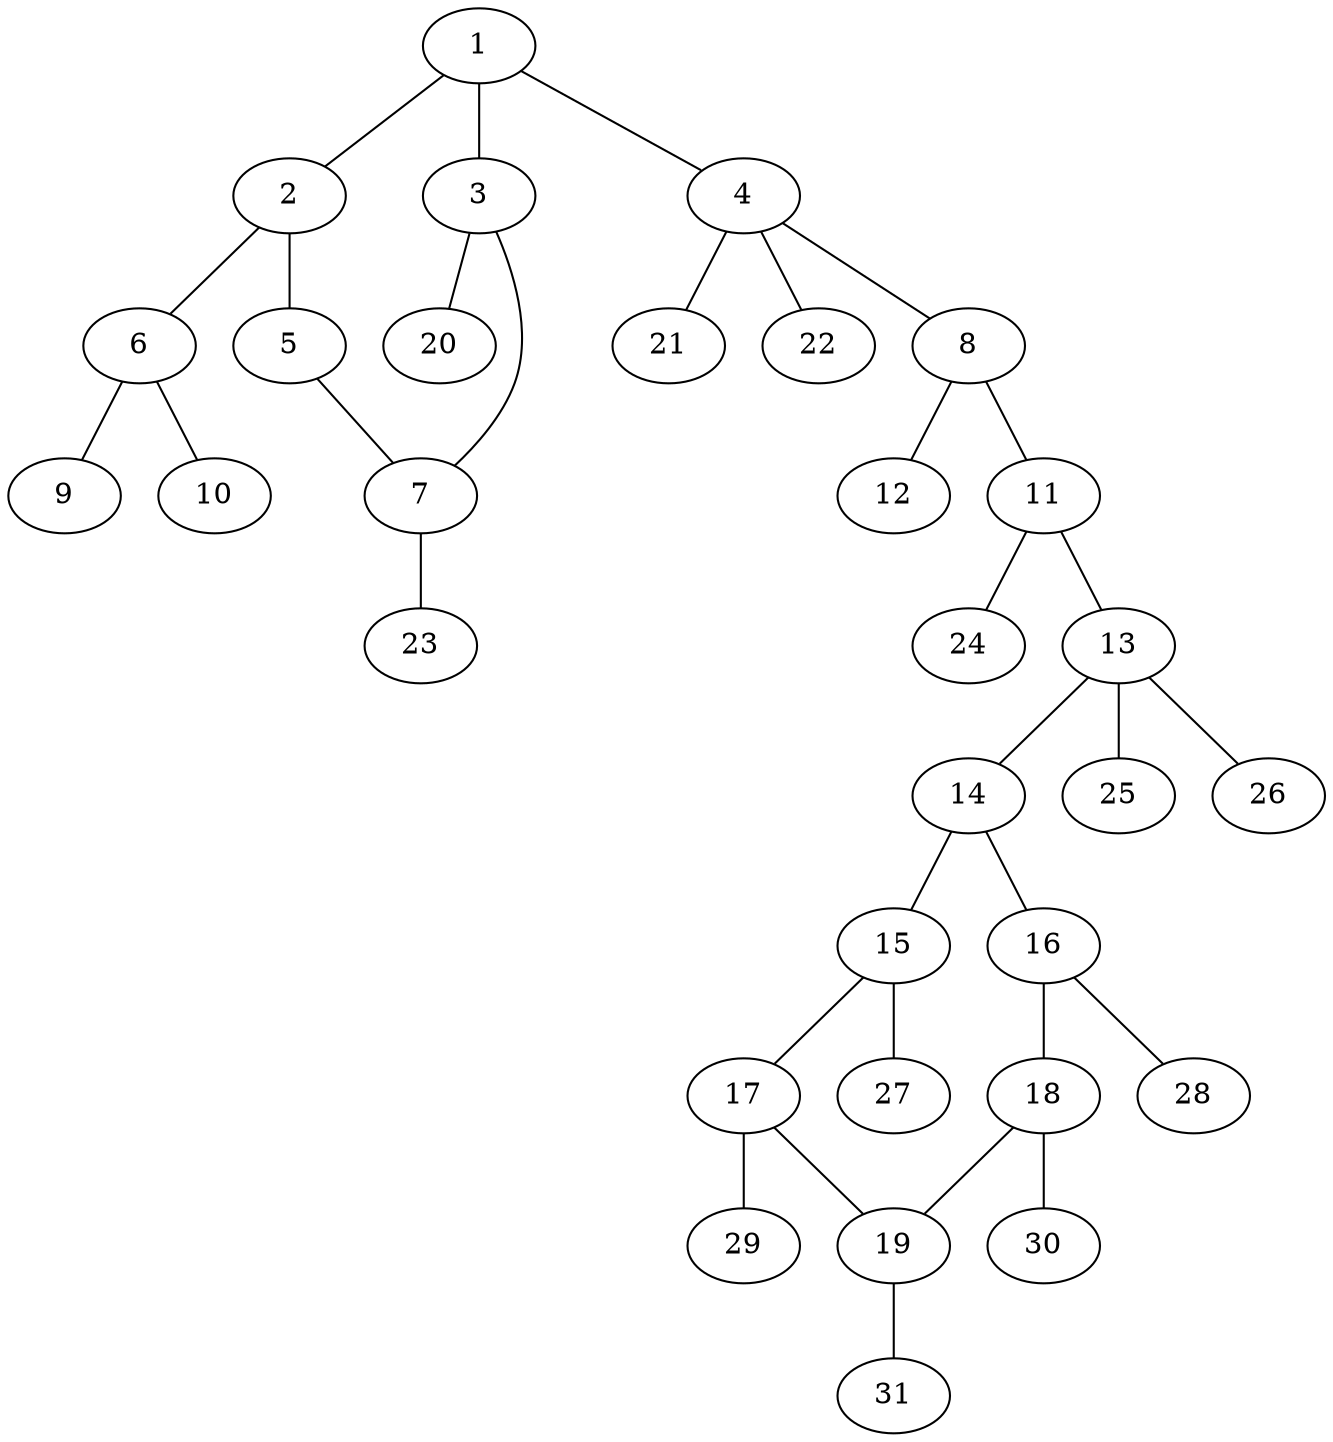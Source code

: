 graph molecule_3217 {
	1	 [chem=N];
	2	 [chem=C];
	1 -- 2	 [valence=1];
	3	 [chem=C];
	1 -- 3	 [valence=1];
	4	 [chem=C];
	1 -- 4	 [valence=1];
	5	 [chem=N];
	2 -- 5	 [valence=2];
	6	 [chem=N];
	2 -- 6	 [valence=1];
	7	 [chem=C];
	3 -- 7	 [valence=2];
	20	 [chem=H];
	3 -- 20	 [valence=1];
	8	 [chem=C];
	4 -- 8	 [valence=1];
	21	 [chem=H];
	4 -- 21	 [valence=1];
	22	 [chem=H];
	4 -- 22	 [valence=1];
	5 -- 7	 [valence=1];
	9	 [chem=O];
	6 -- 9	 [valence=2];
	10	 [chem=O];
	6 -- 10	 [valence=1];
	23	 [chem=H];
	7 -- 23	 [valence=1];
	11	 [chem=N];
	8 -- 11	 [valence=1];
	12	 [chem=O];
	8 -- 12	 [valence=2];
	13	 [chem=C];
	11 -- 13	 [valence=1];
	24	 [chem=H];
	11 -- 24	 [valence=1];
	14	 [chem=C];
	13 -- 14	 [valence=1];
	25	 [chem=H];
	13 -- 25	 [valence=1];
	26	 [chem=H];
	13 -- 26	 [valence=1];
	15	 [chem=C];
	14 -- 15	 [valence=2];
	16	 [chem=C];
	14 -- 16	 [valence=1];
	17	 [chem=C];
	15 -- 17	 [valence=1];
	27	 [chem=H];
	15 -- 27	 [valence=1];
	18	 [chem=C];
	16 -- 18	 [valence=2];
	28	 [chem=H];
	16 -- 28	 [valence=1];
	19	 [chem=C];
	17 -- 19	 [valence=2];
	29	 [chem=H];
	17 -- 29	 [valence=1];
	18 -- 19	 [valence=1];
	30	 [chem=H];
	18 -- 30	 [valence=1];
	31	 [chem=H];
	19 -- 31	 [valence=1];
}
